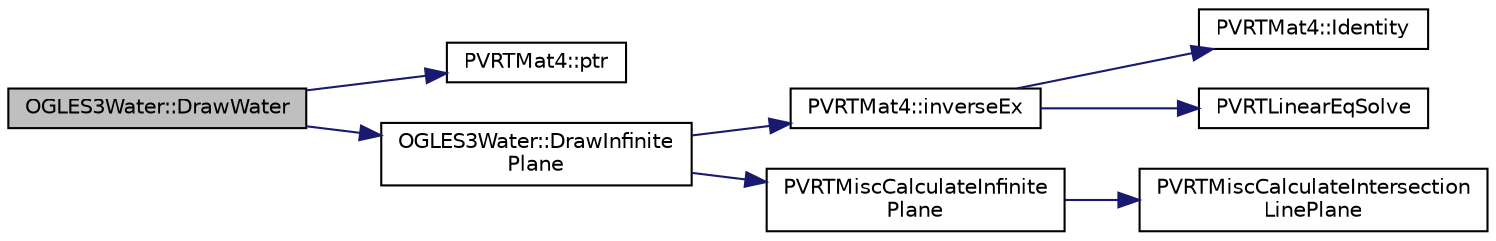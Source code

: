 digraph "OGLES3Water::DrawWater"
{
  edge [fontname="Helvetica",fontsize="10",labelfontname="Helvetica",labelfontsize="10"];
  node [fontname="Helvetica",fontsize="10",shape=record];
  rankdir="LR";
  Node1 [label="OGLES3Water::DrawWater",height=0.2,width=0.4,color="black", fillcolor="grey75", style="filled", fontcolor="black"];
  Node1 -> Node2 [color="midnightblue",fontsize="10",style="solid",fontname="Helvetica"];
  Node2 [label="PVRTMat4::ptr",height=0.2,width=0.4,color="black", fillcolor="white", style="filled",URL="$struct_p_v_r_t_mat4.html#a1bcd0a1b62fa95a853b32ce18429c366",tooltip="Calculates transpose of this matrix. "];
  Node1 -> Node3 [color="midnightblue",fontsize="10",style="solid",fontname="Helvetica"];
  Node3 [label="OGLES3Water::DrawInfinite\lPlane",height=0.2,width=0.4,color="black", fillcolor="white", style="filled",URL="$class_o_g_l_e_s3_water.html#a8adccbbd77d86015388d4f631b608056"];
  Node3 -> Node4 [color="midnightblue",fontsize="10",style="solid",fontname="Helvetica"];
  Node4 [label="PVRTMat4::inverseEx",height=0.2,width=0.4,color="black", fillcolor="white", style="filled",URL="$struct_p_v_r_t_mat4.html#a05c97718d88268d15151bd092dbc1cc1",tooltip="Calculates multiplicative inverse of this matrix Uses a linear equation solver and the knowledge that..."];
  Node4 -> Node5 [color="midnightblue",fontsize="10",style="solid",fontname="Helvetica"];
  Node5 [label="PVRTMat4::Identity",height=0.2,width=0.4,color="black", fillcolor="white", style="filled",URL="$struct_p_v_r_t_mat4.html#aec7e6d87fc29ef245978cbeaeedf15d7",tooltip="Generates an identity matrix. "];
  Node4 -> Node6 [color="midnightblue",fontsize="10",style="solid",fontname="Helvetica"];
  Node6 [label="PVRTLinearEqSolve",height=0.2,width=0.4,color="black", fillcolor="white", style="filled",URL="$_p_v_r_t_vector_8h.html#a07390b9e1020a498d8ceb1ba7131ce98"];
  Node3 -> Node7 [color="midnightblue",fontsize="10",style="solid",fontname="Helvetica"];
  Node7 [label="PVRTMiscCalculateInfinite\lPlane",height=0.2,width=0.4,color="black", fillcolor="white", style="filled",URL="$_p_v_r_t_misc_8h.html#aacc2e1347108b455cf51f5db65ca0313",tooltip="Calculates world-space coords of a screen-filling representation of an infinite plane The resulting v..."];
  Node7 -> Node8 [color="midnightblue",fontsize="10",style="solid",fontname="Helvetica"];
  Node8 [label="PVRTMiscCalculateIntersection\lLinePlane",height=0.2,width=0.4,color="black", fillcolor="white", style="filled",URL="$_p_v_r_t_misc_8h.html#a5f75257897167e433996ef152ab42599",tooltip="Calculates coords of the intersection of a line and an infinite plane. "];
}
